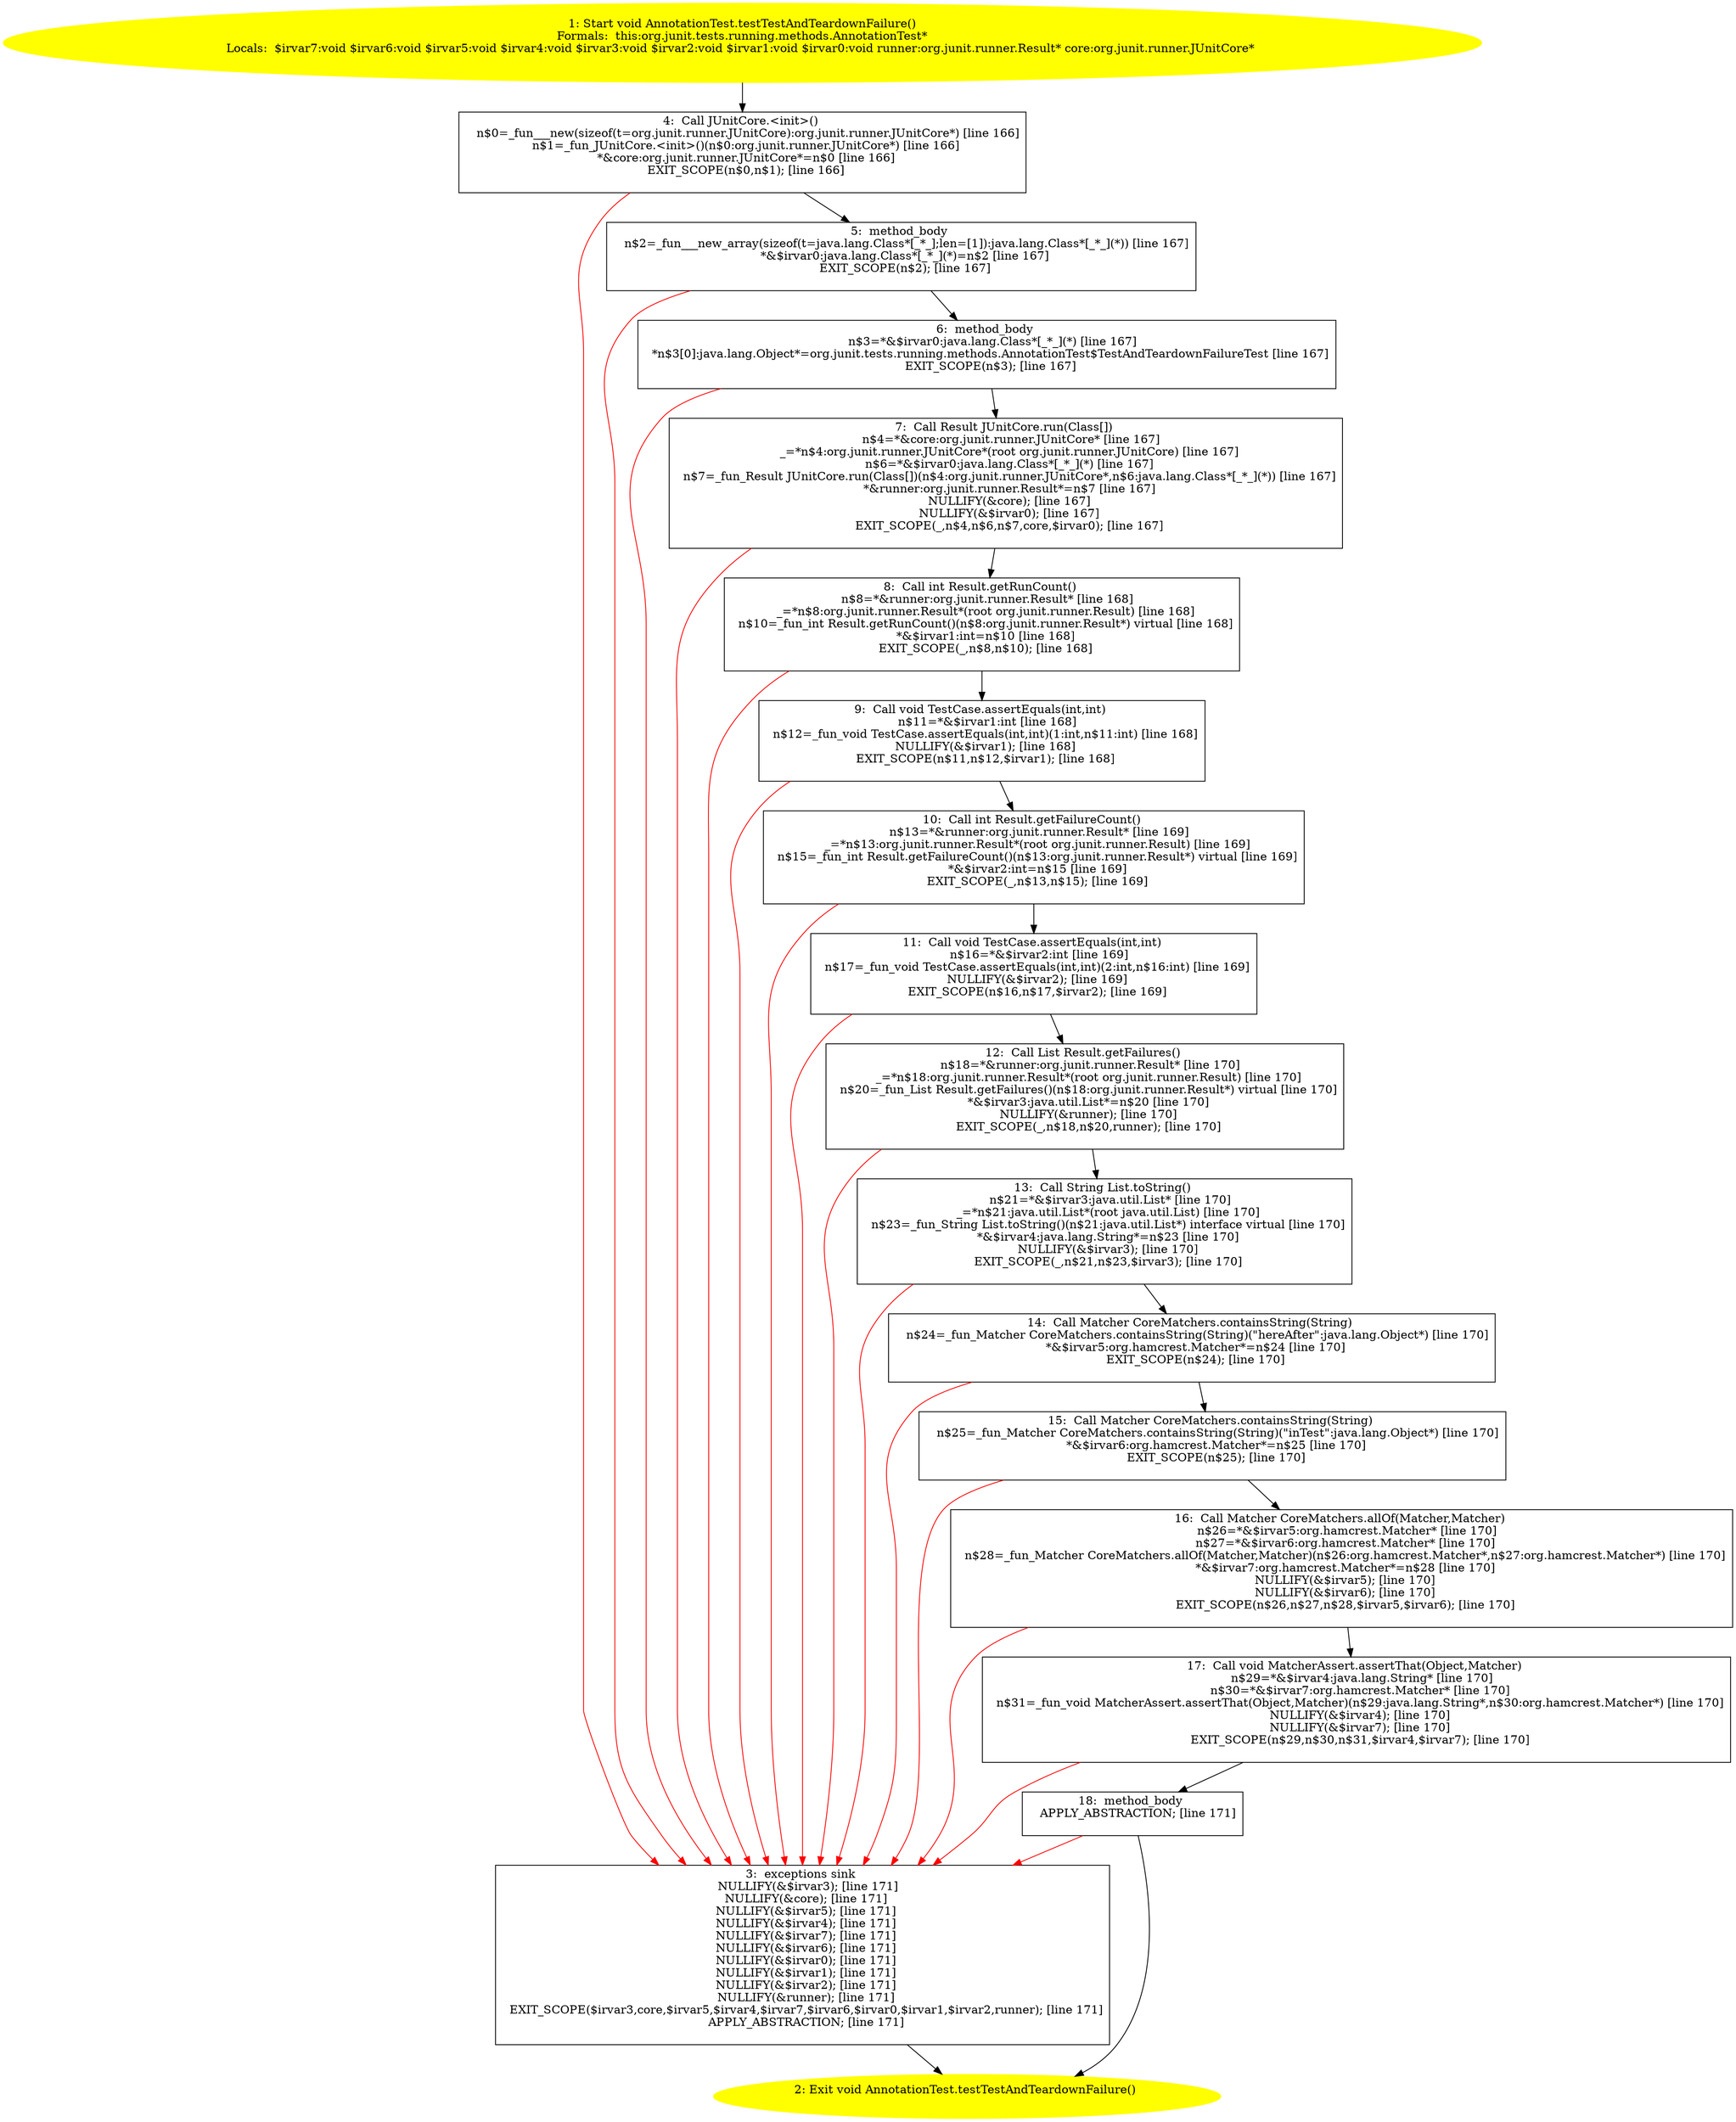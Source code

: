 /* @generated */
digraph cfg {
"org.junit.tests.running.methods.AnnotationTest.testTestAndTeardownFailure():void.6fb98e75be13eaf5bfb069d64abf4366_1" [label="1: Start void AnnotationTest.testTestAndTeardownFailure()\nFormals:  this:org.junit.tests.running.methods.AnnotationTest*\nLocals:  $irvar7:void $irvar6:void $irvar5:void $irvar4:void $irvar3:void $irvar2:void $irvar1:void $irvar0:void runner:org.junit.runner.Result* core:org.junit.runner.JUnitCore* \n  " color=yellow style=filled]
	

	 "org.junit.tests.running.methods.AnnotationTest.testTestAndTeardownFailure():void.6fb98e75be13eaf5bfb069d64abf4366_1" -> "org.junit.tests.running.methods.AnnotationTest.testTestAndTeardownFailure():void.6fb98e75be13eaf5bfb069d64abf4366_4" ;
"org.junit.tests.running.methods.AnnotationTest.testTestAndTeardownFailure():void.6fb98e75be13eaf5bfb069d64abf4366_2" [label="2: Exit void AnnotationTest.testTestAndTeardownFailure() \n  " color=yellow style=filled]
	

"org.junit.tests.running.methods.AnnotationTest.testTestAndTeardownFailure():void.6fb98e75be13eaf5bfb069d64abf4366_3" [label="3:  exceptions sink \n   NULLIFY(&$irvar3); [line 171]\n  NULLIFY(&core); [line 171]\n  NULLIFY(&$irvar5); [line 171]\n  NULLIFY(&$irvar4); [line 171]\n  NULLIFY(&$irvar7); [line 171]\n  NULLIFY(&$irvar6); [line 171]\n  NULLIFY(&$irvar0); [line 171]\n  NULLIFY(&$irvar1); [line 171]\n  NULLIFY(&$irvar2); [line 171]\n  NULLIFY(&runner); [line 171]\n  EXIT_SCOPE($irvar3,core,$irvar5,$irvar4,$irvar7,$irvar6,$irvar0,$irvar1,$irvar2,runner); [line 171]\n  APPLY_ABSTRACTION; [line 171]\n " shape="box"]
	

	 "org.junit.tests.running.methods.AnnotationTest.testTestAndTeardownFailure():void.6fb98e75be13eaf5bfb069d64abf4366_3" -> "org.junit.tests.running.methods.AnnotationTest.testTestAndTeardownFailure():void.6fb98e75be13eaf5bfb069d64abf4366_2" ;
"org.junit.tests.running.methods.AnnotationTest.testTestAndTeardownFailure():void.6fb98e75be13eaf5bfb069d64abf4366_4" [label="4:  Call JUnitCore.<init>() \n   n$0=_fun___new(sizeof(t=org.junit.runner.JUnitCore):org.junit.runner.JUnitCore*) [line 166]\n  n$1=_fun_JUnitCore.<init>()(n$0:org.junit.runner.JUnitCore*) [line 166]\n  *&core:org.junit.runner.JUnitCore*=n$0 [line 166]\n  EXIT_SCOPE(n$0,n$1); [line 166]\n " shape="box"]
	

	 "org.junit.tests.running.methods.AnnotationTest.testTestAndTeardownFailure():void.6fb98e75be13eaf5bfb069d64abf4366_4" -> "org.junit.tests.running.methods.AnnotationTest.testTestAndTeardownFailure():void.6fb98e75be13eaf5bfb069d64abf4366_5" ;
	 "org.junit.tests.running.methods.AnnotationTest.testTestAndTeardownFailure():void.6fb98e75be13eaf5bfb069d64abf4366_4" -> "org.junit.tests.running.methods.AnnotationTest.testTestAndTeardownFailure():void.6fb98e75be13eaf5bfb069d64abf4366_3" [color="red" ];
"org.junit.tests.running.methods.AnnotationTest.testTestAndTeardownFailure():void.6fb98e75be13eaf5bfb069d64abf4366_5" [label="5:  method_body \n   n$2=_fun___new_array(sizeof(t=java.lang.Class*[_*_];len=[1]):java.lang.Class*[_*_](*)) [line 167]\n  *&$irvar0:java.lang.Class*[_*_](*)=n$2 [line 167]\n  EXIT_SCOPE(n$2); [line 167]\n " shape="box"]
	

	 "org.junit.tests.running.methods.AnnotationTest.testTestAndTeardownFailure():void.6fb98e75be13eaf5bfb069d64abf4366_5" -> "org.junit.tests.running.methods.AnnotationTest.testTestAndTeardownFailure():void.6fb98e75be13eaf5bfb069d64abf4366_6" ;
	 "org.junit.tests.running.methods.AnnotationTest.testTestAndTeardownFailure():void.6fb98e75be13eaf5bfb069d64abf4366_5" -> "org.junit.tests.running.methods.AnnotationTest.testTestAndTeardownFailure():void.6fb98e75be13eaf5bfb069d64abf4366_3" [color="red" ];
"org.junit.tests.running.methods.AnnotationTest.testTestAndTeardownFailure():void.6fb98e75be13eaf5bfb069d64abf4366_6" [label="6:  method_body \n   n$3=*&$irvar0:java.lang.Class*[_*_](*) [line 167]\n  *n$3[0]:java.lang.Object*=org.junit.tests.running.methods.AnnotationTest$TestAndTeardownFailureTest [line 167]\n  EXIT_SCOPE(n$3); [line 167]\n " shape="box"]
	

	 "org.junit.tests.running.methods.AnnotationTest.testTestAndTeardownFailure():void.6fb98e75be13eaf5bfb069d64abf4366_6" -> "org.junit.tests.running.methods.AnnotationTest.testTestAndTeardownFailure():void.6fb98e75be13eaf5bfb069d64abf4366_7" ;
	 "org.junit.tests.running.methods.AnnotationTest.testTestAndTeardownFailure():void.6fb98e75be13eaf5bfb069d64abf4366_6" -> "org.junit.tests.running.methods.AnnotationTest.testTestAndTeardownFailure():void.6fb98e75be13eaf5bfb069d64abf4366_3" [color="red" ];
"org.junit.tests.running.methods.AnnotationTest.testTestAndTeardownFailure():void.6fb98e75be13eaf5bfb069d64abf4366_7" [label="7:  Call Result JUnitCore.run(Class[]) \n   n$4=*&core:org.junit.runner.JUnitCore* [line 167]\n  _=*n$4:org.junit.runner.JUnitCore*(root org.junit.runner.JUnitCore) [line 167]\n  n$6=*&$irvar0:java.lang.Class*[_*_](*) [line 167]\n  n$7=_fun_Result JUnitCore.run(Class[])(n$4:org.junit.runner.JUnitCore*,n$6:java.lang.Class*[_*_](*)) [line 167]\n  *&runner:org.junit.runner.Result*=n$7 [line 167]\n  NULLIFY(&core); [line 167]\n  NULLIFY(&$irvar0); [line 167]\n  EXIT_SCOPE(_,n$4,n$6,n$7,core,$irvar0); [line 167]\n " shape="box"]
	

	 "org.junit.tests.running.methods.AnnotationTest.testTestAndTeardownFailure():void.6fb98e75be13eaf5bfb069d64abf4366_7" -> "org.junit.tests.running.methods.AnnotationTest.testTestAndTeardownFailure():void.6fb98e75be13eaf5bfb069d64abf4366_8" ;
	 "org.junit.tests.running.methods.AnnotationTest.testTestAndTeardownFailure():void.6fb98e75be13eaf5bfb069d64abf4366_7" -> "org.junit.tests.running.methods.AnnotationTest.testTestAndTeardownFailure():void.6fb98e75be13eaf5bfb069d64abf4366_3" [color="red" ];
"org.junit.tests.running.methods.AnnotationTest.testTestAndTeardownFailure():void.6fb98e75be13eaf5bfb069d64abf4366_8" [label="8:  Call int Result.getRunCount() \n   n$8=*&runner:org.junit.runner.Result* [line 168]\n  _=*n$8:org.junit.runner.Result*(root org.junit.runner.Result) [line 168]\n  n$10=_fun_int Result.getRunCount()(n$8:org.junit.runner.Result*) virtual [line 168]\n  *&$irvar1:int=n$10 [line 168]\n  EXIT_SCOPE(_,n$8,n$10); [line 168]\n " shape="box"]
	

	 "org.junit.tests.running.methods.AnnotationTest.testTestAndTeardownFailure():void.6fb98e75be13eaf5bfb069d64abf4366_8" -> "org.junit.tests.running.methods.AnnotationTest.testTestAndTeardownFailure():void.6fb98e75be13eaf5bfb069d64abf4366_9" ;
	 "org.junit.tests.running.methods.AnnotationTest.testTestAndTeardownFailure():void.6fb98e75be13eaf5bfb069d64abf4366_8" -> "org.junit.tests.running.methods.AnnotationTest.testTestAndTeardownFailure():void.6fb98e75be13eaf5bfb069d64abf4366_3" [color="red" ];
"org.junit.tests.running.methods.AnnotationTest.testTestAndTeardownFailure():void.6fb98e75be13eaf5bfb069d64abf4366_9" [label="9:  Call void TestCase.assertEquals(int,int) \n   n$11=*&$irvar1:int [line 168]\n  n$12=_fun_void TestCase.assertEquals(int,int)(1:int,n$11:int) [line 168]\n  NULLIFY(&$irvar1); [line 168]\n  EXIT_SCOPE(n$11,n$12,$irvar1); [line 168]\n " shape="box"]
	

	 "org.junit.tests.running.methods.AnnotationTest.testTestAndTeardownFailure():void.6fb98e75be13eaf5bfb069d64abf4366_9" -> "org.junit.tests.running.methods.AnnotationTest.testTestAndTeardownFailure():void.6fb98e75be13eaf5bfb069d64abf4366_10" ;
	 "org.junit.tests.running.methods.AnnotationTest.testTestAndTeardownFailure():void.6fb98e75be13eaf5bfb069d64abf4366_9" -> "org.junit.tests.running.methods.AnnotationTest.testTestAndTeardownFailure():void.6fb98e75be13eaf5bfb069d64abf4366_3" [color="red" ];
"org.junit.tests.running.methods.AnnotationTest.testTestAndTeardownFailure():void.6fb98e75be13eaf5bfb069d64abf4366_10" [label="10:  Call int Result.getFailureCount() \n   n$13=*&runner:org.junit.runner.Result* [line 169]\n  _=*n$13:org.junit.runner.Result*(root org.junit.runner.Result) [line 169]\n  n$15=_fun_int Result.getFailureCount()(n$13:org.junit.runner.Result*) virtual [line 169]\n  *&$irvar2:int=n$15 [line 169]\n  EXIT_SCOPE(_,n$13,n$15); [line 169]\n " shape="box"]
	

	 "org.junit.tests.running.methods.AnnotationTest.testTestAndTeardownFailure():void.6fb98e75be13eaf5bfb069d64abf4366_10" -> "org.junit.tests.running.methods.AnnotationTest.testTestAndTeardownFailure():void.6fb98e75be13eaf5bfb069d64abf4366_11" ;
	 "org.junit.tests.running.methods.AnnotationTest.testTestAndTeardownFailure():void.6fb98e75be13eaf5bfb069d64abf4366_10" -> "org.junit.tests.running.methods.AnnotationTest.testTestAndTeardownFailure():void.6fb98e75be13eaf5bfb069d64abf4366_3" [color="red" ];
"org.junit.tests.running.methods.AnnotationTest.testTestAndTeardownFailure():void.6fb98e75be13eaf5bfb069d64abf4366_11" [label="11:  Call void TestCase.assertEquals(int,int) \n   n$16=*&$irvar2:int [line 169]\n  n$17=_fun_void TestCase.assertEquals(int,int)(2:int,n$16:int) [line 169]\n  NULLIFY(&$irvar2); [line 169]\n  EXIT_SCOPE(n$16,n$17,$irvar2); [line 169]\n " shape="box"]
	

	 "org.junit.tests.running.methods.AnnotationTest.testTestAndTeardownFailure():void.6fb98e75be13eaf5bfb069d64abf4366_11" -> "org.junit.tests.running.methods.AnnotationTest.testTestAndTeardownFailure():void.6fb98e75be13eaf5bfb069d64abf4366_12" ;
	 "org.junit.tests.running.methods.AnnotationTest.testTestAndTeardownFailure():void.6fb98e75be13eaf5bfb069d64abf4366_11" -> "org.junit.tests.running.methods.AnnotationTest.testTestAndTeardownFailure():void.6fb98e75be13eaf5bfb069d64abf4366_3" [color="red" ];
"org.junit.tests.running.methods.AnnotationTest.testTestAndTeardownFailure():void.6fb98e75be13eaf5bfb069d64abf4366_12" [label="12:  Call List Result.getFailures() \n   n$18=*&runner:org.junit.runner.Result* [line 170]\n  _=*n$18:org.junit.runner.Result*(root org.junit.runner.Result) [line 170]\n  n$20=_fun_List Result.getFailures()(n$18:org.junit.runner.Result*) virtual [line 170]\n  *&$irvar3:java.util.List*=n$20 [line 170]\n  NULLIFY(&runner); [line 170]\n  EXIT_SCOPE(_,n$18,n$20,runner); [line 170]\n " shape="box"]
	

	 "org.junit.tests.running.methods.AnnotationTest.testTestAndTeardownFailure():void.6fb98e75be13eaf5bfb069d64abf4366_12" -> "org.junit.tests.running.methods.AnnotationTest.testTestAndTeardownFailure():void.6fb98e75be13eaf5bfb069d64abf4366_13" ;
	 "org.junit.tests.running.methods.AnnotationTest.testTestAndTeardownFailure():void.6fb98e75be13eaf5bfb069d64abf4366_12" -> "org.junit.tests.running.methods.AnnotationTest.testTestAndTeardownFailure():void.6fb98e75be13eaf5bfb069d64abf4366_3" [color="red" ];
"org.junit.tests.running.methods.AnnotationTest.testTestAndTeardownFailure():void.6fb98e75be13eaf5bfb069d64abf4366_13" [label="13:  Call String List.toString() \n   n$21=*&$irvar3:java.util.List* [line 170]\n  _=*n$21:java.util.List*(root java.util.List) [line 170]\n  n$23=_fun_String List.toString()(n$21:java.util.List*) interface virtual [line 170]\n  *&$irvar4:java.lang.String*=n$23 [line 170]\n  NULLIFY(&$irvar3); [line 170]\n  EXIT_SCOPE(_,n$21,n$23,$irvar3); [line 170]\n " shape="box"]
	

	 "org.junit.tests.running.methods.AnnotationTest.testTestAndTeardownFailure():void.6fb98e75be13eaf5bfb069d64abf4366_13" -> "org.junit.tests.running.methods.AnnotationTest.testTestAndTeardownFailure():void.6fb98e75be13eaf5bfb069d64abf4366_14" ;
	 "org.junit.tests.running.methods.AnnotationTest.testTestAndTeardownFailure():void.6fb98e75be13eaf5bfb069d64abf4366_13" -> "org.junit.tests.running.methods.AnnotationTest.testTestAndTeardownFailure():void.6fb98e75be13eaf5bfb069d64abf4366_3" [color="red" ];
"org.junit.tests.running.methods.AnnotationTest.testTestAndTeardownFailure():void.6fb98e75be13eaf5bfb069d64abf4366_14" [label="14:  Call Matcher CoreMatchers.containsString(String) \n   n$24=_fun_Matcher CoreMatchers.containsString(String)(\"hereAfter\":java.lang.Object*) [line 170]\n  *&$irvar5:org.hamcrest.Matcher*=n$24 [line 170]\n  EXIT_SCOPE(n$24); [line 170]\n " shape="box"]
	

	 "org.junit.tests.running.methods.AnnotationTest.testTestAndTeardownFailure():void.6fb98e75be13eaf5bfb069d64abf4366_14" -> "org.junit.tests.running.methods.AnnotationTest.testTestAndTeardownFailure():void.6fb98e75be13eaf5bfb069d64abf4366_15" ;
	 "org.junit.tests.running.methods.AnnotationTest.testTestAndTeardownFailure():void.6fb98e75be13eaf5bfb069d64abf4366_14" -> "org.junit.tests.running.methods.AnnotationTest.testTestAndTeardownFailure():void.6fb98e75be13eaf5bfb069d64abf4366_3" [color="red" ];
"org.junit.tests.running.methods.AnnotationTest.testTestAndTeardownFailure():void.6fb98e75be13eaf5bfb069d64abf4366_15" [label="15:  Call Matcher CoreMatchers.containsString(String) \n   n$25=_fun_Matcher CoreMatchers.containsString(String)(\"inTest\":java.lang.Object*) [line 170]\n  *&$irvar6:org.hamcrest.Matcher*=n$25 [line 170]\n  EXIT_SCOPE(n$25); [line 170]\n " shape="box"]
	

	 "org.junit.tests.running.methods.AnnotationTest.testTestAndTeardownFailure():void.6fb98e75be13eaf5bfb069d64abf4366_15" -> "org.junit.tests.running.methods.AnnotationTest.testTestAndTeardownFailure():void.6fb98e75be13eaf5bfb069d64abf4366_16" ;
	 "org.junit.tests.running.methods.AnnotationTest.testTestAndTeardownFailure():void.6fb98e75be13eaf5bfb069d64abf4366_15" -> "org.junit.tests.running.methods.AnnotationTest.testTestAndTeardownFailure():void.6fb98e75be13eaf5bfb069d64abf4366_3" [color="red" ];
"org.junit.tests.running.methods.AnnotationTest.testTestAndTeardownFailure():void.6fb98e75be13eaf5bfb069d64abf4366_16" [label="16:  Call Matcher CoreMatchers.allOf(Matcher,Matcher) \n   n$26=*&$irvar5:org.hamcrest.Matcher* [line 170]\n  n$27=*&$irvar6:org.hamcrest.Matcher* [line 170]\n  n$28=_fun_Matcher CoreMatchers.allOf(Matcher,Matcher)(n$26:org.hamcrest.Matcher*,n$27:org.hamcrest.Matcher*) [line 170]\n  *&$irvar7:org.hamcrest.Matcher*=n$28 [line 170]\n  NULLIFY(&$irvar5); [line 170]\n  NULLIFY(&$irvar6); [line 170]\n  EXIT_SCOPE(n$26,n$27,n$28,$irvar5,$irvar6); [line 170]\n " shape="box"]
	

	 "org.junit.tests.running.methods.AnnotationTest.testTestAndTeardownFailure():void.6fb98e75be13eaf5bfb069d64abf4366_16" -> "org.junit.tests.running.methods.AnnotationTest.testTestAndTeardownFailure():void.6fb98e75be13eaf5bfb069d64abf4366_17" ;
	 "org.junit.tests.running.methods.AnnotationTest.testTestAndTeardownFailure():void.6fb98e75be13eaf5bfb069d64abf4366_16" -> "org.junit.tests.running.methods.AnnotationTest.testTestAndTeardownFailure():void.6fb98e75be13eaf5bfb069d64abf4366_3" [color="red" ];
"org.junit.tests.running.methods.AnnotationTest.testTestAndTeardownFailure():void.6fb98e75be13eaf5bfb069d64abf4366_17" [label="17:  Call void MatcherAssert.assertThat(Object,Matcher) \n   n$29=*&$irvar4:java.lang.String* [line 170]\n  n$30=*&$irvar7:org.hamcrest.Matcher* [line 170]\n  n$31=_fun_void MatcherAssert.assertThat(Object,Matcher)(n$29:java.lang.String*,n$30:org.hamcrest.Matcher*) [line 170]\n  NULLIFY(&$irvar4); [line 170]\n  NULLIFY(&$irvar7); [line 170]\n  EXIT_SCOPE(n$29,n$30,n$31,$irvar4,$irvar7); [line 170]\n " shape="box"]
	

	 "org.junit.tests.running.methods.AnnotationTest.testTestAndTeardownFailure():void.6fb98e75be13eaf5bfb069d64abf4366_17" -> "org.junit.tests.running.methods.AnnotationTest.testTestAndTeardownFailure():void.6fb98e75be13eaf5bfb069d64abf4366_18" ;
	 "org.junit.tests.running.methods.AnnotationTest.testTestAndTeardownFailure():void.6fb98e75be13eaf5bfb069d64abf4366_17" -> "org.junit.tests.running.methods.AnnotationTest.testTestAndTeardownFailure():void.6fb98e75be13eaf5bfb069d64abf4366_3" [color="red" ];
"org.junit.tests.running.methods.AnnotationTest.testTestAndTeardownFailure():void.6fb98e75be13eaf5bfb069d64abf4366_18" [label="18:  method_body \n   APPLY_ABSTRACTION; [line 171]\n " shape="box"]
	

	 "org.junit.tests.running.methods.AnnotationTest.testTestAndTeardownFailure():void.6fb98e75be13eaf5bfb069d64abf4366_18" -> "org.junit.tests.running.methods.AnnotationTest.testTestAndTeardownFailure():void.6fb98e75be13eaf5bfb069d64abf4366_2" ;
	 "org.junit.tests.running.methods.AnnotationTest.testTestAndTeardownFailure():void.6fb98e75be13eaf5bfb069d64abf4366_18" -> "org.junit.tests.running.methods.AnnotationTest.testTestAndTeardownFailure():void.6fb98e75be13eaf5bfb069d64abf4366_3" [color="red" ];
}
